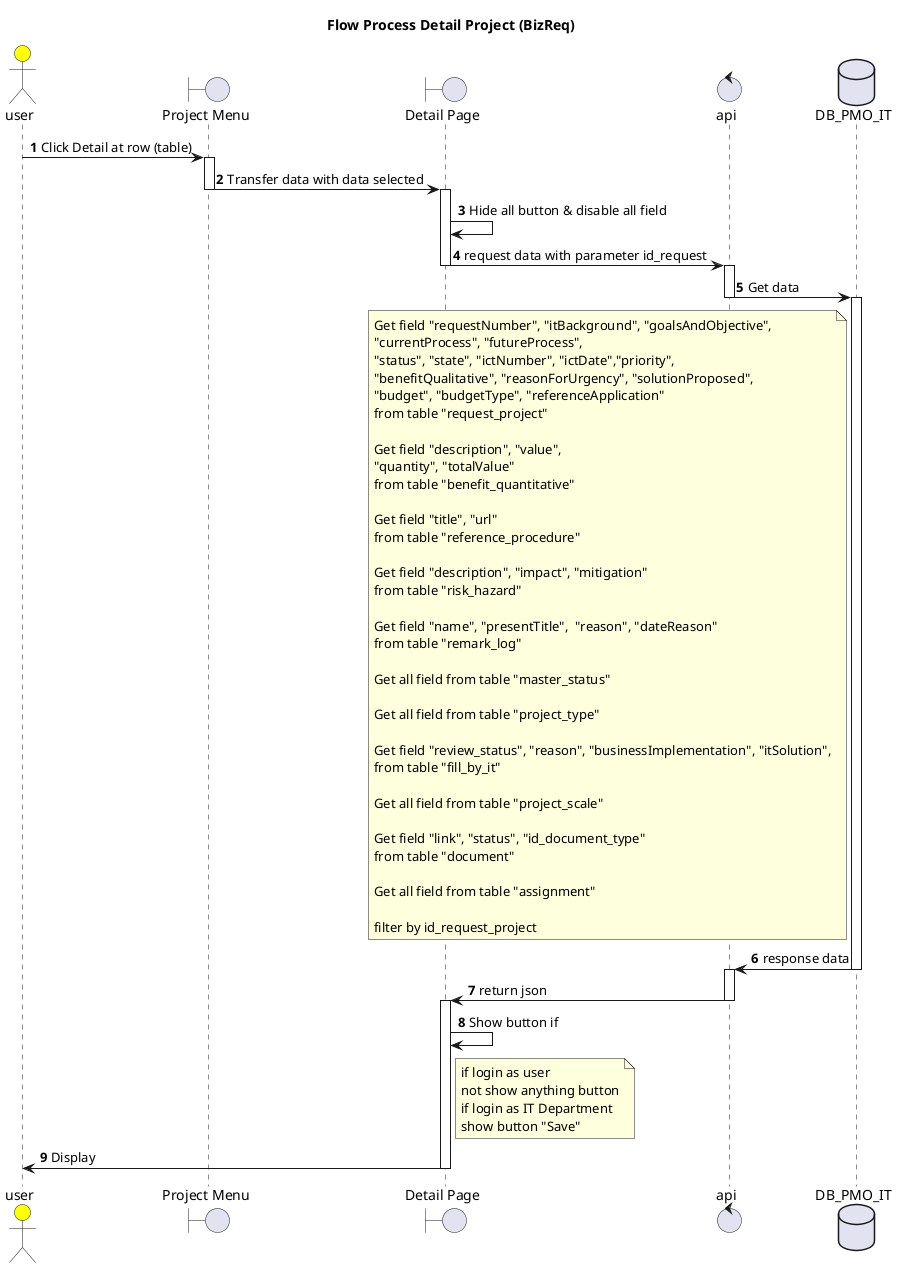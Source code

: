 @startuml PMO IT
title "Flow Process Detail Project (BizReq)"

actor "user" as user #Yellow
boundary "Project Menu" as ui
boundary "Detail Page" as ui2
control "api" as api
database "DB_PMO_IT" as DB_PMO_IT

autonumber
user -> ui : Click Detail at row (table)
activate ui
ui -> ui2 : Transfer data with data selected
deactivate ui
activate ui2
ui2 -> ui2 : Hide all button & disable all field
ui2 -> api : request data with parameter id_request
deactivate ui2
activate api
api -> DB_PMO_IT : Get data
deactivate api
activate DB_PMO_IT
note left of DB_PMO_IT
    Get field "requestNumber", "itBackground", "goalsAndObjective",
    "currentProcess", "futureProcess",
    "status", "state", "ictNumber", "ictDate","priority",
    "benefitQualitative", "reasonForUrgency", "solutionProposed",
    "budget", "budgetType", "referenceApplication"
    from table "request_project"

    Get field "description", "value",
    "quantity", "totalValue"
    from table "benefit_quantitative"

    Get field "title", "url"
    from table "reference_procedure"

    Get field "description", "impact", "mitigation"
    from table "risk_hazard"

    Get field "name", "presentTitle",  "reason", "dateReason"
    from table "remark_log"

    Get all field from table "master_status"

    Get all field from table "project_type"

    Get field "review_status", "reason", "businessImplementation", "itSolution",
    from table "fill_by_it"

    Get all field from table "project_scale"

    Get field "link", "status", "id_document_type"
    from table "document"

    Get all field from table "assignment"

    filter by id_request_project
end note
api <- DB_PMO_IT : response data
deactivate DB_PMO_IT

activate api
api -> ui2 : return json
deactivate api
activate ui2
ui2 -> ui2 : Show button if
note right of ui2
    if login as user
    not show anything button
    if login as IT Department
    show button "Save"
endnote
ui2 -> user : Display
deactivate ui2

@enduml